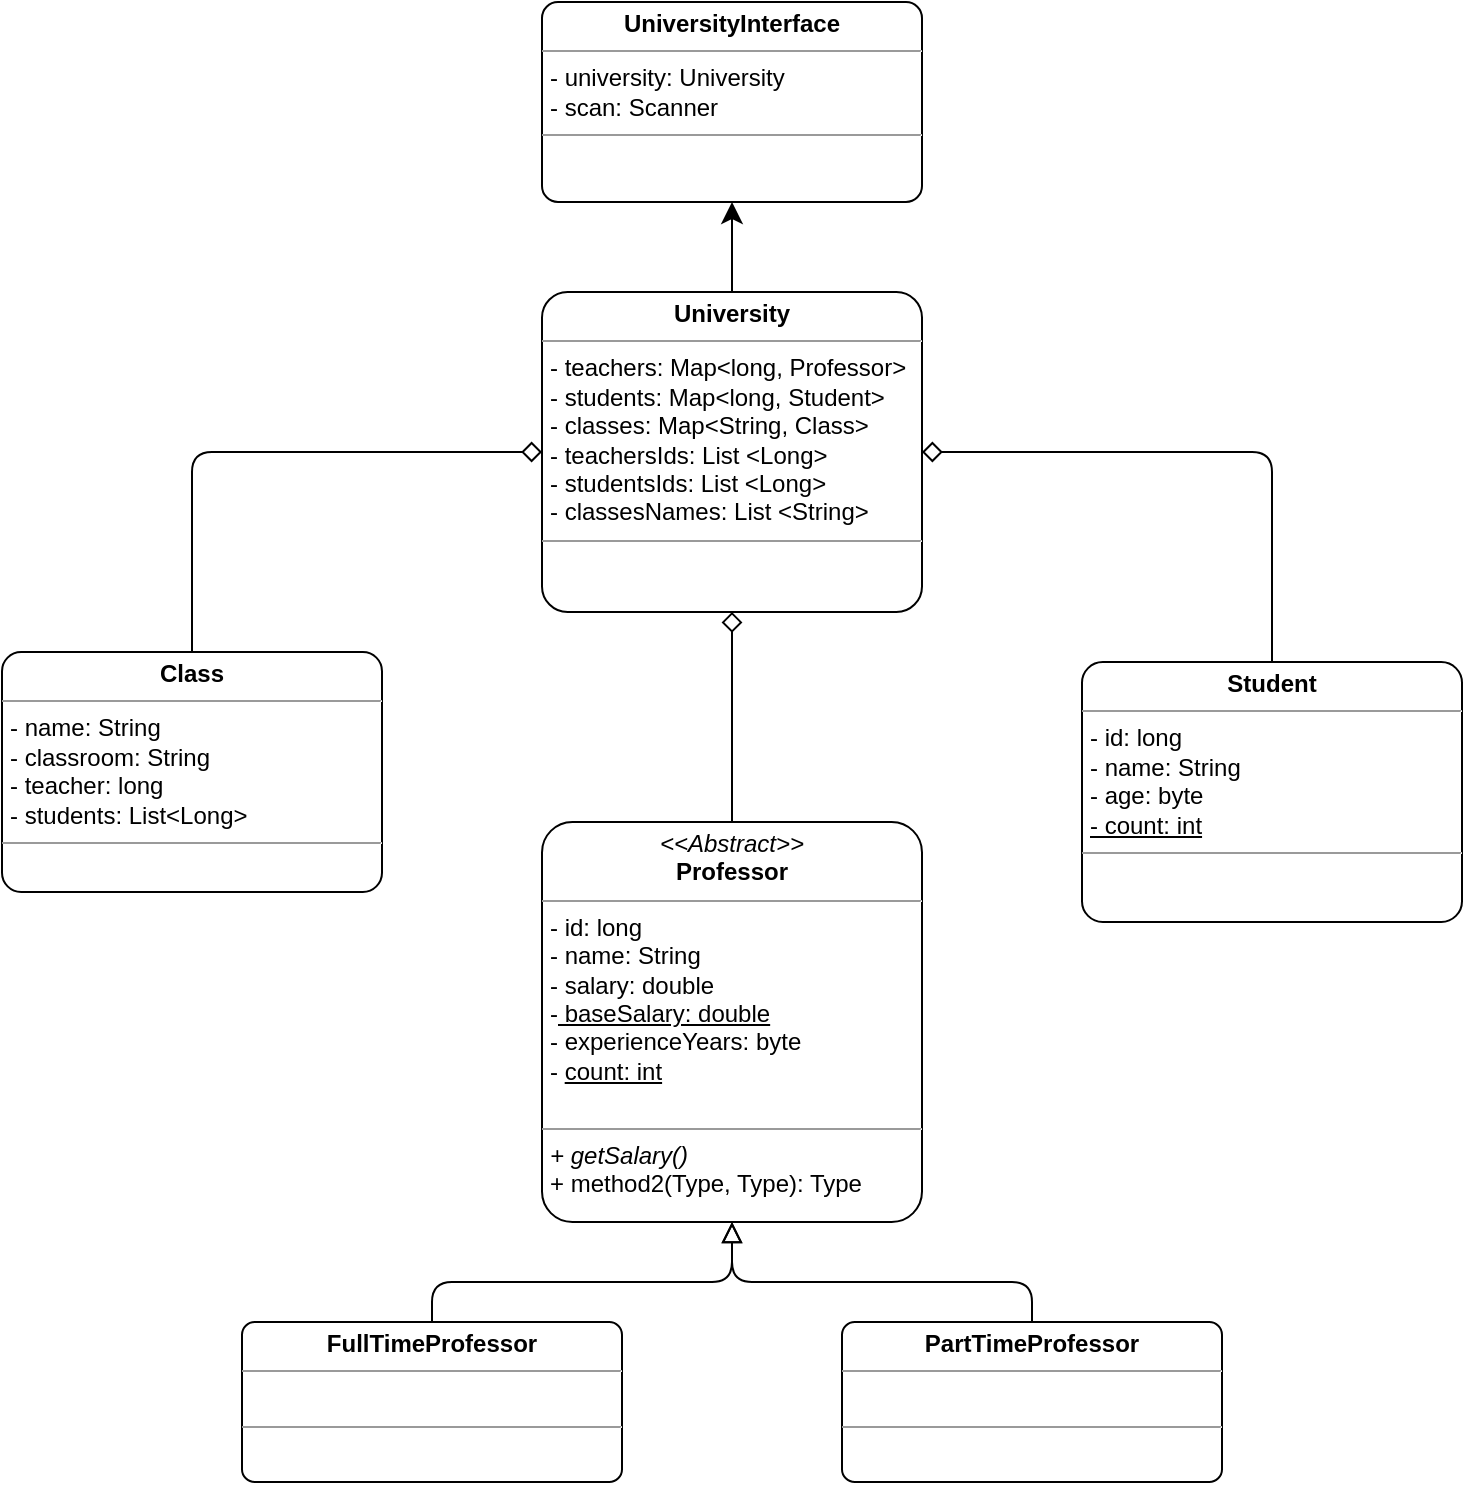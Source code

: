 <mxfile version="23.1.2" type="github">
  <diagram name="Page-1" id="c4acf3e9-155e-7222-9cf6-157b1a14988f">
    <mxGraphModel dx="993" dy="578" grid="1" gridSize="10" guides="1" tooltips="1" connect="1" arrows="1" fold="1" page="1" pageScale="1" pageWidth="850" pageHeight="1100" background="none" math="0" shadow="0">
      <root>
        <mxCell id="0" />
        <mxCell id="1" parent="0" />
        <mxCell id="y-TdfX7ua6LjethxIHtg-10" style="edgeStyle=none;curved=0;rounded=1;orthogonalLoop=1;jettySize=auto;html=1;exitX=0.5;exitY=0;exitDx=0;exitDy=0;entryX=0.5;entryY=1;entryDx=0;entryDy=0;fontSize=12;startSize=8;endSize=8;endArrow=diamond;endFill=0;" parent="1" source="5d2195bd80daf111-10" target="y-TdfX7ua6LjethxIHtg-5" edge="1">
          <mxGeometry relative="1" as="geometry" />
        </mxCell>
        <mxCell id="5d2195bd80daf111-10" value="&lt;p style=&quot;margin:0px;margin-top:4px;text-align:center;&quot;&gt;&lt;i&gt;&amp;lt;&amp;lt;Abstract&amp;gt;&amp;gt;&lt;/i&gt;&lt;br&gt;&lt;b&gt;Professor&lt;/b&gt;&lt;/p&gt;&lt;hr size=&quot;1&quot;&gt;&lt;p style=&quot;margin:0px;margin-left:4px;&quot;&gt;- id: long&lt;br&gt;&lt;/p&gt;&lt;p style=&quot;margin:0px;margin-left:4px;&quot;&gt;- name: String&lt;br&gt;- salary: double&lt;/p&gt;&lt;p style=&quot;margin:0px;margin-left:4px;&quot;&gt;-&lt;u&gt; baseSalary: double&lt;/u&gt;&lt;/p&gt;&lt;p style=&quot;margin:0px;margin-left:4px;&quot;&gt;- experienceYears: byte&lt;/p&gt;&lt;p style=&quot;margin:0px;margin-left:4px;&quot;&gt;- &lt;u&gt;count: int&lt;/u&gt;&lt;/p&gt;&lt;p style=&quot;margin:0px;margin-left:4px;&quot;&gt;&lt;u&gt;&lt;br&gt;&lt;/u&gt;&lt;/p&gt;&lt;hr size=&quot;1&quot;&gt;&lt;p style=&quot;margin:0px;margin-left:4px;&quot;&gt;&lt;i&gt;+ getSalary()&lt;/i&gt;&lt;br&gt;+ method2(Type, Type): Type&lt;/p&gt;" style="verticalAlign=top;align=left;overflow=fill;fontSize=12;fontFamily=Helvetica;html=1;rounded=1;shadow=0;comic=0;labelBackgroundColor=none;strokeWidth=1;arcSize=8;" parent="1" vertex="1">
          <mxGeometry x="310" y="480" width="190" height="200" as="geometry" />
        </mxCell>
        <mxCell id="y-TdfX7ua6LjethxIHtg-4" style="edgeStyle=none;curved=0;rounded=1;orthogonalLoop=1;jettySize=auto;html=1;entryX=0.5;entryY=1;entryDx=0;entryDy=0;fontSize=12;startSize=8;endSize=8;exitX=0.5;exitY=0;exitDx=0;exitDy=0;endArrow=block;endFill=0;startArrow=none;startFill=0;" parent="1" source="y-TdfX7ua6LjethxIHtg-1" target="5d2195bd80daf111-10" edge="1">
          <mxGeometry relative="1" as="geometry">
            <Array as="points">
              <mxPoint x="255" y="710" />
              <mxPoint x="405" y="710" />
            </Array>
          </mxGeometry>
        </mxCell>
        <mxCell id="y-TdfX7ua6LjethxIHtg-1" value="&lt;p style=&quot;margin:0px;margin-top:4px;text-align:center;&quot;&gt;&lt;b&gt;FullTimeProfessor&lt;/b&gt;&lt;/p&gt;&lt;hr size=&quot;1&quot;&gt;&lt;p style=&quot;margin:0px;margin-left:4px;&quot;&gt;&lt;br&gt;&lt;/p&gt;&lt;hr size=&quot;1&quot;&gt;&lt;p style=&quot;margin:0px;margin-left:4px;&quot;&gt;&lt;br&gt;&lt;/p&gt;" style="verticalAlign=top;align=left;overflow=fill;fontSize=12;fontFamily=Helvetica;html=1;rounded=1;shadow=0;comic=0;labelBackgroundColor=none;strokeWidth=1;arcSize=8;" parent="1" vertex="1">
          <mxGeometry x="160" y="730" width="190" height="80" as="geometry" />
        </mxCell>
        <mxCell id="y-TdfX7ua6LjethxIHtg-3" style="edgeStyle=none;curved=0;rounded=1;orthogonalLoop=1;jettySize=auto;html=1;entryX=0.5;entryY=1;entryDx=0;entryDy=0;fontSize=12;startSize=8;endSize=8;exitX=0.5;exitY=0;exitDx=0;exitDy=0;startArrow=none;startFill=0;endArrow=block;endFill=0;" parent="1" source="y-TdfX7ua6LjethxIHtg-2" target="5d2195bd80daf111-10" edge="1">
          <mxGeometry relative="1" as="geometry">
            <mxPoint x="560" y="710" as="sourcePoint" />
            <Array as="points">
              <mxPoint x="555" y="710" />
              <mxPoint x="405" y="710" />
            </Array>
          </mxGeometry>
        </mxCell>
        <mxCell id="y-TdfX7ua6LjethxIHtg-2" value="&lt;p style=&quot;margin:0px;margin-top:4px;text-align:center;&quot;&gt;&lt;b&gt;PartTimeProfessor&lt;/b&gt;&lt;/p&gt;&lt;hr size=&quot;1&quot;&gt;&lt;p style=&quot;margin:0px;margin-left:4px;&quot;&gt;&lt;br&gt;&lt;/p&gt;&lt;hr size=&quot;1&quot;&gt;&lt;p style=&quot;margin:0px;margin-left:4px;&quot;&gt;&lt;br&gt;&lt;/p&gt;" style="verticalAlign=top;align=left;overflow=fill;fontSize=12;fontFamily=Helvetica;html=1;rounded=1;shadow=0;comic=0;labelBackgroundColor=none;strokeWidth=1;arcSize=8;" parent="1" vertex="1">
          <mxGeometry x="460" y="730" width="190" height="80" as="geometry" />
        </mxCell>
        <mxCell id="R7ERE6LsxevbQ7tgIwle-2" style="edgeStyle=none;curved=1;rounded=0;orthogonalLoop=1;jettySize=auto;html=1;fontSize=12;startSize=8;endSize=8;" edge="1" parent="1" source="y-TdfX7ua6LjethxIHtg-5" target="R7ERE6LsxevbQ7tgIwle-1">
          <mxGeometry relative="1" as="geometry" />
        </mxCell>
        <mxCell id="y-TdfX7ua6LjethxIHtg-5" value="&lt;p style=&quot;margin:0px;margin-top:4px;text-align:center;&quot;&gt;&lt;b&gt;University&lt;/b&gt;&lt;/p&gt;&lt;hr size=&quot;1&quot;&gt;&lt;p style=&quot;margin:0px;margin-left:4px;&quot;&gt;- teachers: Map&amp;lt;long, Professor&amp;gt;&lt;br&gt;- students: Map&amp;lt;long, Student&amp;gt;&lt;/p&gt;&lt;p style=&quot;margin:0px;margin-left:4px;&quot;&gt;- classes: Map&amp;lt;String, Class&amp;gt;&lt;/p&gt;&lt;p style=&quot;margin:0px;margin-left:4px;&quot;&gt;- teachersIds: List &amp;lt;Long&amp;gt;&lt;/p&gt;&lt;p style=&quot;margin:0px;margin-left:4px;&quot;&gt;- studentsIds: List &amp;lt;Long&amp;gt;&lt;/p&gt;&lt;p style=&quot;margin:0px;margin-left:4px;&quot;&gt;- classesNames:&amp;nbsp;List &amp;lt;String&amp;gt;&lt;/p&gt;&lt;hr size=&quot;1&quot;&gt;&lt;p style=&quot;margin:0px;margin-left:4px;&quot;&gt;&lt;br&gt;&lt;/p&gt;" style="verticalAlign=top;align=left;overflow=fill;fontSize=12;fontFamily=Helvetica;html=1;rounded=1;shadow=0;comic=0;labelBackgroundColor=none;strokeWidth=1;arcSize=8;" parent="1" vertex="1">
          <mxGeometry x="310" y="215" width="190" height="160" as="geometry" />
        </mxCell>
        <mxCell id="y-TdfX7ua6LjethxIHtg-8" style="edgeStyle=none;curved=0;rounded=1;orthogonalLoop=1;jettySize=auto;html=1;entryX=1;entryY=0.5;entryDx=0;entryDy=0;fontSize=12;startSize=8;endSize=8;endArrow=diamond;endFill=0;" parent="1" source="y-TdfX7ua6LjethxIHtg-6" target="y-TdfX7ua6LjethxIHtg-5" edge="1">
          <mxGeometry relative="1" as="geometry">
            <Array as="points">
              <mxPoint x="675" y="295" />
            </Array>
          </mxGeometry>
        </mxCell>
        <mxCell id="y-TdfX7ua6LjethxIHtg-6" value="&lt;p style=&quot;margin:0px;margin-top:4px;text-align:center;&quot;&gt;&lt;b&gt;Student&lt;/b&gt;&lt;/p&gt;&lt;hr size=&quot;1&quot;&gt;&lt;p style=&quot;margin:0px;margin-left:4px;&quot;&gt;- id: long&lt;br&gt;&lt;/p&gt;&lt;p style=&quot;margin:0px;margin-left:4px;&quot;&gt;- name: String&lt;br&gt;&lt;/p&gt;&lt;p style=&quot;margin:0px;margin-left:4px;&quot;&gt;- age: byte&lt;/p&gt;&lt;p style=&quot;margin:0px;margin-left:4px;&quot;&gt;&lt;u&gt;- count: int&lt;/u&gt;&lt;/p&gt;&lt;hr size=&quot;1&quot;&gt;&lt;p style=&quot;margin:0px;margin-left:4px;&quot;&gt;&lt;br&gt;&lt;/p&gt;" style="verticalAlign=top;align=left;overflow=fill;fontSize=12;fontFamily=Helvetica;html=1;rounded=1;shadow=0;comic=0;labelBackgroundColor=none;strokeWidth=1;arcSize=8;" parent="1" vertex="1">
          <mxGeometry x="580" y="400" width="190" height="130" as="geometry" />
        </mxCell>
        <mxCell id="y-TdfX7ua6LjethxIHtg-9" style="edgeStyle=none;curved=0;rounded=1;orthogonalLoop=1;jettySize=auto;html=1;exitX=0.5;exitY=0;exitDx=0;exitDy=0;entryX=0;entryY=0.5;entryDx=0;entryDy=0;fontSize=12;startSize=8;endSize=8;endArrow=diamond;endFill=0;" parent="1" source="y-TdfX7ua6LjethxIHtg-7" target="y-TdfX7ua6LjethxIHtg-5" edge="1">
          <mxGeometry relative="1" as="geometry">
            <Array as="points">
              <mxPoint x="135" y="295" />
            </Array>
          </mxGeometry>
        </mxCell>
        <mxCell id="y-TdfX7ua6LjethxIHtg-7" value="&lt;p style=&quot;margin:0px;margin-top:4px;text-align:center;&quot;&gt;&lt;b&gt;Class&lt;/b&gt;&lt;/p&gt;&lt;hr size=&quot;1&quot;&gt;&lt;p style=&quot;margin:0px;margin-left:4px;&quot;&gt;- name: String&lt;br&gt;- classroom: String&lt;/p&gt;&lt;p style=&quot;margin:0px;margin-left:4px;&quot;&gt;- teacher: long&lt;/p&gt;&lt;p style=&quot;margin:0px;margin-left:4px;&quot;&gt;- students: List&amp;lt;Long&amp;gt;&lt;/p&gt;&lt;hr size=&quot;1&quot;&gt;&lt;p style=&quot;margin:0px;margin-left:4px;&quot;&gt;&lt;br&gt;&lt;/p&gt;" style="verticalAlign=top;align=left;overflow=fill;fontSize=12;fontFamily=Helvetica;html=1;rounded=1;shadow=0;comic=0;labelBackgroundColor=none;strokeWidth=1;arcSize=8;" parent="1" vertex="1">
          <mxGeometry x="40" y="395" width="190" height="120" as="geometry" />
        </mxCell>
        <mxCell id="R7ERE6LsxevbQ7tgIwle-1" value="&lt;p style=&quot;margin:0px;margin-top:4px;text-align:center;&quot;&gt;&lt;b&gt;UniversityInterface&lt;/b&gt;&lt;/p&gt;&lt;hr size=&quot;1&quot;&gt;&lt;p style=&quot;margin:0px;margin-left:4px;&quot;&gt;- university: University&lt;br&gt;&lt;/p&gt;&lt;p style=&quot;margin:0px;margin-left:4px;&quot;&gt;- scan: Scanner&lt;/p&gt;&lt;hr size=&quot;1&quot;&gt;&lt;p style=&quot;margin:0px;margin-left:4px;&quot;&gt;&lt;br&gt;&lt;/p&gt;" style="verticalAlign=top;align=left;overflow=fill;fontSize=12;fontFamily=Helvetica;html=1;rounded=1;shadow=0;comic=0;labelBackgroundColor=none;strokeWidth=1;arcSize=8;" vertex="1" parent="1">
          <mxGeometry x="310" y="70" width="190" height="100" as="geometry" />
        </mxCell>
      </root>
    </mxGraphModel>
  </diagram>
</mxfile>
